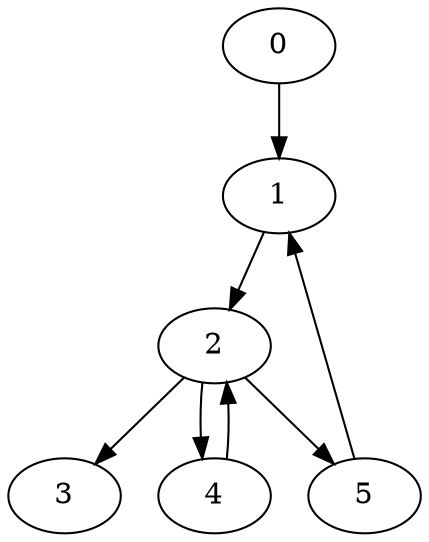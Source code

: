  digraph graphname {
    0 -> 1;
    1 -> 2;
    2 -> 3;
    2 -> 4;
    2 -> 5;
    4 -> 2;
    5 -> 1;
}
